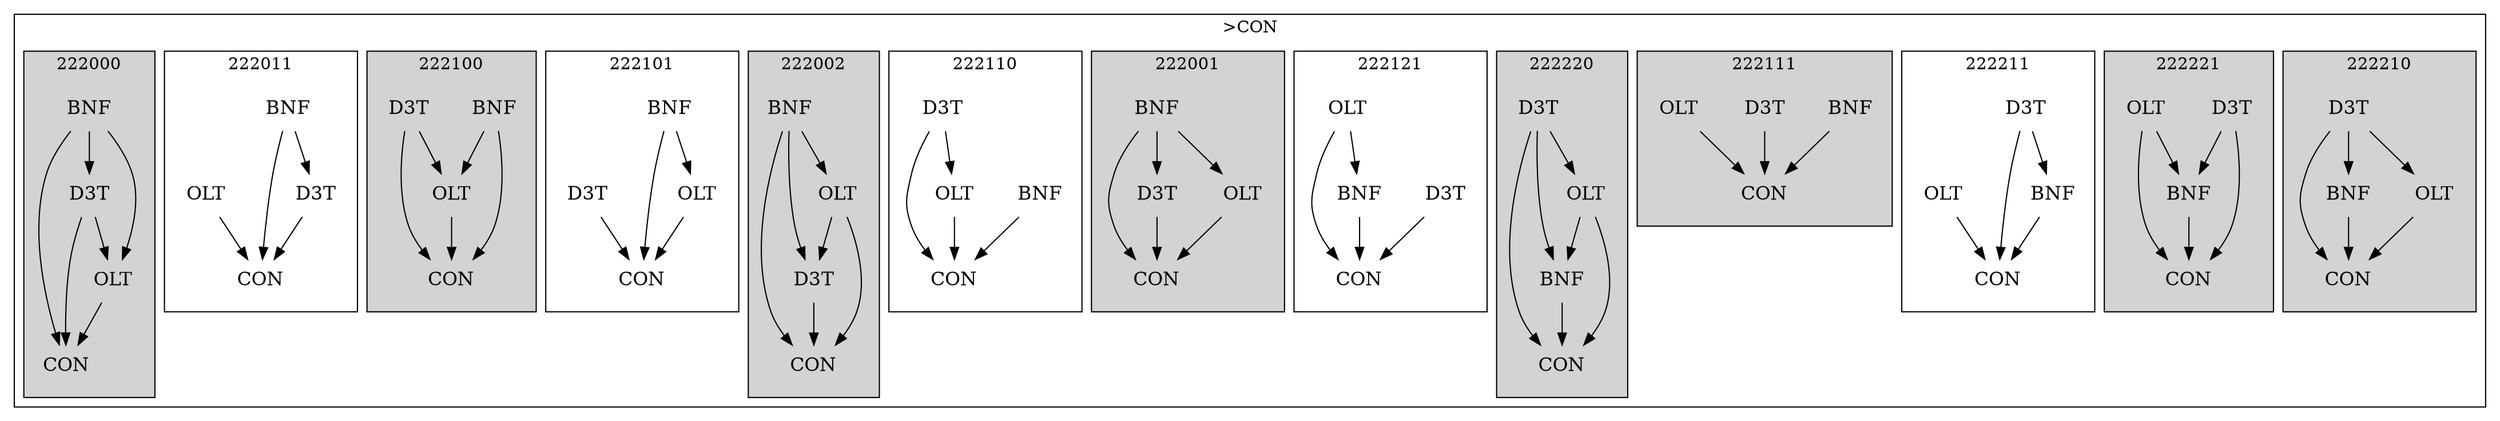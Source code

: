 strict digraph FirstlevelCluster {
	labelloc = "t";
	compound = false;
	subgraph cluster_0 {
	label= ">CON";
		subgraph	cluster_2 {
		label = "222210";
			style = filled;
			node	[label = CON, shape = plaintext, fontsize = 16] CON2;
			node	[label = BNF, shape = plaintext, fontsize = 16] BNF2;
			node	[label = D3T, shape = plaintext, fontsize = 16] D3T2;
			node	[label = OLT, shape = plaintext, fontsize = 16] OLT2;
			BNF2->CON2;D3T2->CON2;D3T2->BNF2;D3T2->OLT2;OLT2->CON2;			}
		subgraph	cluster_3 {
		label = "222221";
			style = filled;
			node	[label = CON, shape = plaintext, fontsize = 16] CON3;
			node	[label = BNF, shape = plaintext, fontsize = 16] BNF3;
			node	[label = D3T, shape = plaintext, fontsize = 16] D3T3;
			node	[label = OLT, shape = plaintext, fontsize = 16] OLT3;
			BNF3->CON3;D3T3->CON3;D3T3->BNF3;OLT3->CON3;OLT3->BNF3;			}
		subgraph	cluster_4 {
		label = "222211";
			node	[label = CON, shape = plaintext, fontsize = 16] CON4;
			node	[label = BNF, shape = plaintext, fontsize = 16] BNF4;
			node	[label = D3T, shape = plaintext, fontsize = 16] D3T4;
			node	[label = OLT, shape = plaintext, fontsize = 16] OLT4;
			BNF4->CON4;D3T4->CON4;D3T4->BNF4;OLT4->CON4;			}
		subgraph	cluster_5 {
		label = "222111";
			style = filled;
			node	[label = CON, shape = plaintext, fontsize = 16] CON5;
			node	[label = BNF, shape = plaintext, fontsize = 16] BNF5;
			node	[label = D3T, shape = plaintext, fontsize = 16] D3T5;
			node	[label = OLT, shape = plaintext, fontsize = 16] OLT5;
			BNF5->CON5;D3T5->CON5;OLT5->CON5;			}
		subgraph	cluster_6 {
		label = "222220";
			style = filled;
			node	[label = CON, shape = plaintext, fontsize = 16] CON6;
			node	[label = BNF, shape = plaintext, fontsize = 16] BNF6;
			node	[label = D3T, shape = plaintext, fontsize = 16] D3T6;
			node	[label = OLT, shape = plaintext, fontsize = 16] OLT6;
			BNF6->CON6;D3T6->CON6;D3T6->BNF6;D3T6->OLT6;OLT6->CON6;OLT6->BNF6;			}
		subgraph	cluster_7 {
		label = "222121";
			node	[label = CON, shape = plaintext, fontsize = 16] CON7;
			node	[label = BNF, shape = plaintext, fontsize = 16] BNF7;
			node	[label = D3T, shape = plaintext, fontsize = 16] D3T7;
			node	[label = OLT, shape = plaintext, fontsize = 16] OLT7;
			BNF7->CON7;D3T7->CON7;OLT7->CON7;OLT7->BNF7;			}
		subgraph	cluster_8 {
		label = "222001";
			style = filled;
			node	[label = CON, shape = plaintext, fontsize = 16] CON8;
			node	[label = BNF, shape = plaintext, fontsize = 16] BNF8;
			node	[label = D3T, shape = plaintext, fontsize = 16] D3T8;
			node	[label = OLT, shape = plaintext, fontsize = 16] OLT8;
			BNF8->CON8;BNF8->D3T8;BNF8->OLT8;D3T8->CON8;OLT8->CON8;			}
		subgraph	cluster_9 {
		label = "222110";
			node	[label = CON, shape = plaintext, fontsize = 16] CON9;
			node	[label = BNF, shape = plaintext, fontsize = 16] BNF9;
			node	[label = D3T, shape = plaintext, fontsize = 16] D3T9;
			node	[label = OLT, shape = plaintext, fontsize = 16] OLT9;
			BNF9->CON9;D3T9->CON9;D3T9->OLT9;OLT9->CON9;			}
		subgraph	cluster_10 {
		label = "222002";
			style = filled;
			node	[label = CON, shape = plaintext, fontsize = 16] CON10;
			node	[label = BNF, shape = plaintext, fontsize = 16] BNF10;
			node	[label = D3T, shape = plaintext, fontsize = 16] D3T10;
			node	[label = OLT, shape = plaintext, fontsize = 16] OLT10;
			BNF10->CON10;BNF10->D3T10;BNF10->OLT10;D3T10->CON10;OLT10->CON10;OLT10->D3T10;			}
		subgraph	cluster_11 {
		label = "222101";
			node	[label = CON, shape = plaintext, fontsize = 16] CON11;
			node	[label = BNF, shape = plaintext, fontsize = 16] BNF11;
			node	[label = D3T, shape = plaintext, fontsize = 16] D3T11;
			node	[label = OLT, shape = plaintext, fontsize = 16] OLT11;
			BNF11->CON11;BNF11->OLT11;D3T11->CON11;OLT11->CON11;			}
		subgraph	cluster_12 {
		label = "222100";
			style = filled;
			node	[label = CON, shape = plaintext, fontsize = 16] CON12;
			node	[label = BNF, shape = plaintext, fontsize = 16] BNF12;
			node	[label = D3T, shape = plaintext, fontsize = 16] D3T12;
			node	[label = OLT, shape = plaintext, fontsize = 16] OLT12;
			BNF12->CON12;BNF12->OLT12;D3T12->CON12;D3T12->OLT12;OLT12->CON12;			}
		subgraph	cluster_13 {
		label = "222011";
			node	[label = CON, shape = plaintext, fontsize = 16] CON13;
			node	[label = BNF, shape = plaintext, fontsize = 16] BNF13;
			node	[label = D3T, shape = plaintext, fontsize = 16] D3T13;
			node	[label = OLT, shape = plaintext, fontsize = 16] OLT13;
			BNF13->CON13;BNF13->D3T13;D3T13->CON13;OLT13->CON13;			}
		subgraph	cluster_14 {
		label = "222000";
			style = filled;
			node	[label = CON, shape = plaintext, fontsize = 16] CON14;
			node	[label = BNF, shape = plaintext, fontsize = 16] BNF14;
			node	[label = D3T, shape = plaintext, fontsize = 16] D3T14;
			node	[label = OLT, shape = plaintext, fontsize = 16] OLT14;
			BNF14->CON14;BNF14->D3T14;BNF14->OLT14;D3T14->CON14;D3T14->OLT14;OLT14->CON14;			}
}}